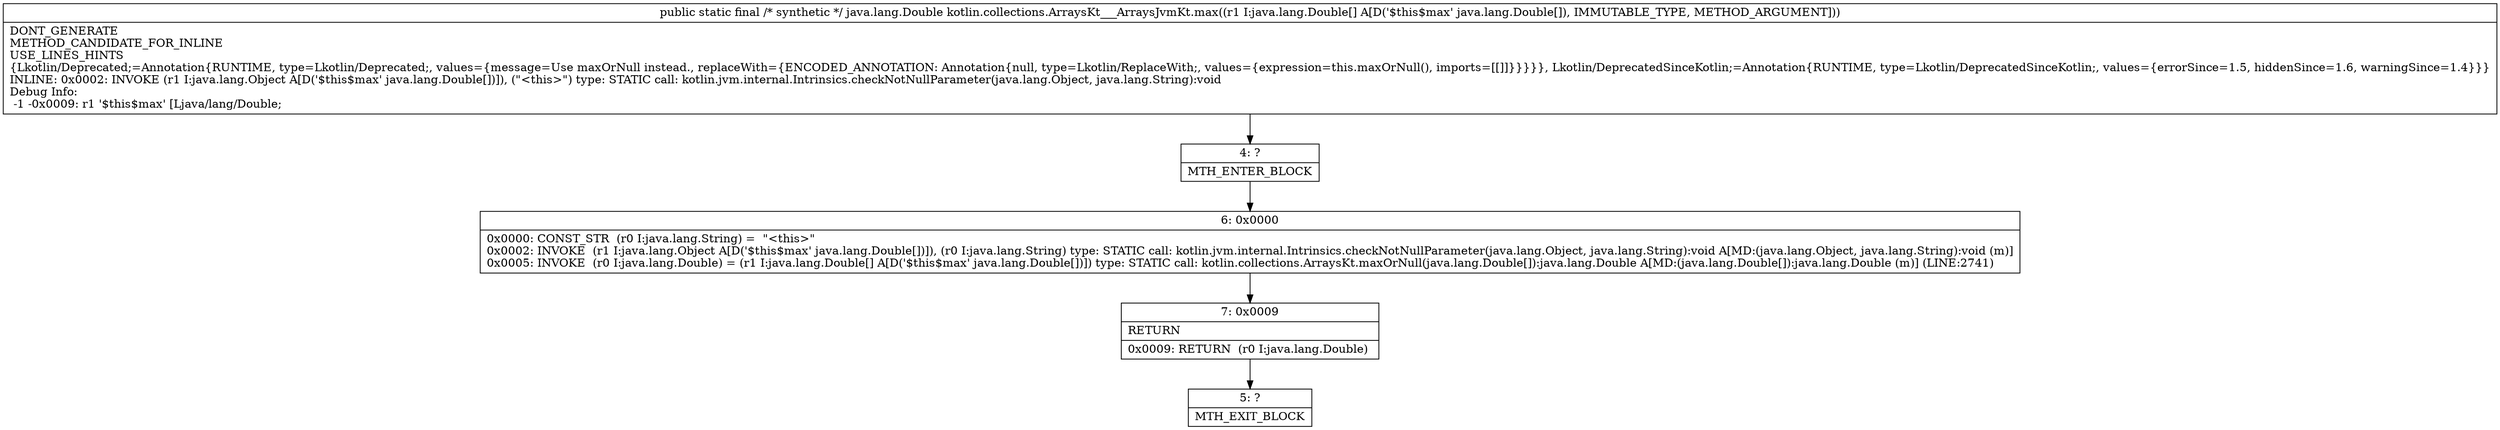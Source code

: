 digraph "CFG forkotlin.collections.ArraysKt___ArraysJvmKt.max([Ljava\/lang\/Double;)Ljava\/lang\/Double;" {
Node_4 [shape=record,label="{4\:\ ?|MTH_ENTER_BLOCK\l}"];
Node_6 [shape=record,label="{6\:\ 0x0000|0x0000: CONST_STR  (r0 I:java.lang.String) =  \"\<this\>\" \l0x0002: INVOKE  (r1 I:java.lang.Object A[D('$this$max' java.lang.Double[])]), (r0 I:java.lang.String) type: STATIC call: kotlin.jvm.internal.Intrinsics.checkNotNullParameter(java.lang.Object, java.lang.String):void A[MD:(java.lang.Object, java.lang.String):void (m)]\l0x0005: INVOKE  (r0 I:java.lang.Double) = (r1 I:java.lang.Double[] A[D('$this$max' java.lang.Double[])]) type: STATIC call: kotlin.collections.ArraysKt.maxOrNull(java.lang.Double[]):java.lang.Double A[MD:(java.lang.Double[]):java.lang.Double (m)] (LINE:2741)\l}"];
Node_7 [shape=record,label="{7\:\ 0x0009|RETURN\l|0x0009: RETURN  (r0 I:java.lang.Double) \l}"];
Node_5 [shape=record,label="{5\:\ ?|MTH_EXIT_BLOCK\l}"];
MethodNode[shape=record,label="{public static final \/* synthetic *\/ java.lang.Double kotlin.collections.ArraysKt___ArraysJvmKt.max((r1 I:java.lang.Double[] A[D('$this$max' java.lang.Double[]), IMMUTABLE_TYPE, METHOD_ARGUMENT]))  | DONT_GENERATE\lMETHOD_CANDIDATE_FOR_INLINE\lUSE_LINES_HINTS\l\{Lkotlin\/Deprecated;=Annotation\{RUNTIME, type=Lkotlin\/Deprecated;, values=\{message=Use maxOrNull instead., replaceWith=\{ENCODED_ANNOTATION: Annotation\{null, type=Lkotlin\/ReplaceWith;, values=\{expression=this.maxOrNull(), imports=[[]]\}\}\}\}\}, Lkotlin\/DeprecatedSinceKotlin;=Annotation\{RUNTIME, type=Lkotlin\/DeprecatedSinceKotlin;, values=\{errorSince=1.5, hiddenSince=1.6, warningSince=1.4\}\}\}\lINLINE: 0x0002: INVOKE  (r1 I:java.lang.Object A[D('$this$max' java.lang.Double[])]), (\"\<this\>\") type: STATIC call: kotlin.jvm.internal.Intrinsics.checkNotNullParameter(java.lang.Object, java.lang.String):void\lDebug Info:\l  \-1 \-0x0009: r1 '$this$max' [Ljava\/lang\/Double;\l}"];
MethodNode -> Node_4;Node_4 -> Node_6;
Node_6 -> Node_7;
Node_7 -> Node_5;
}

